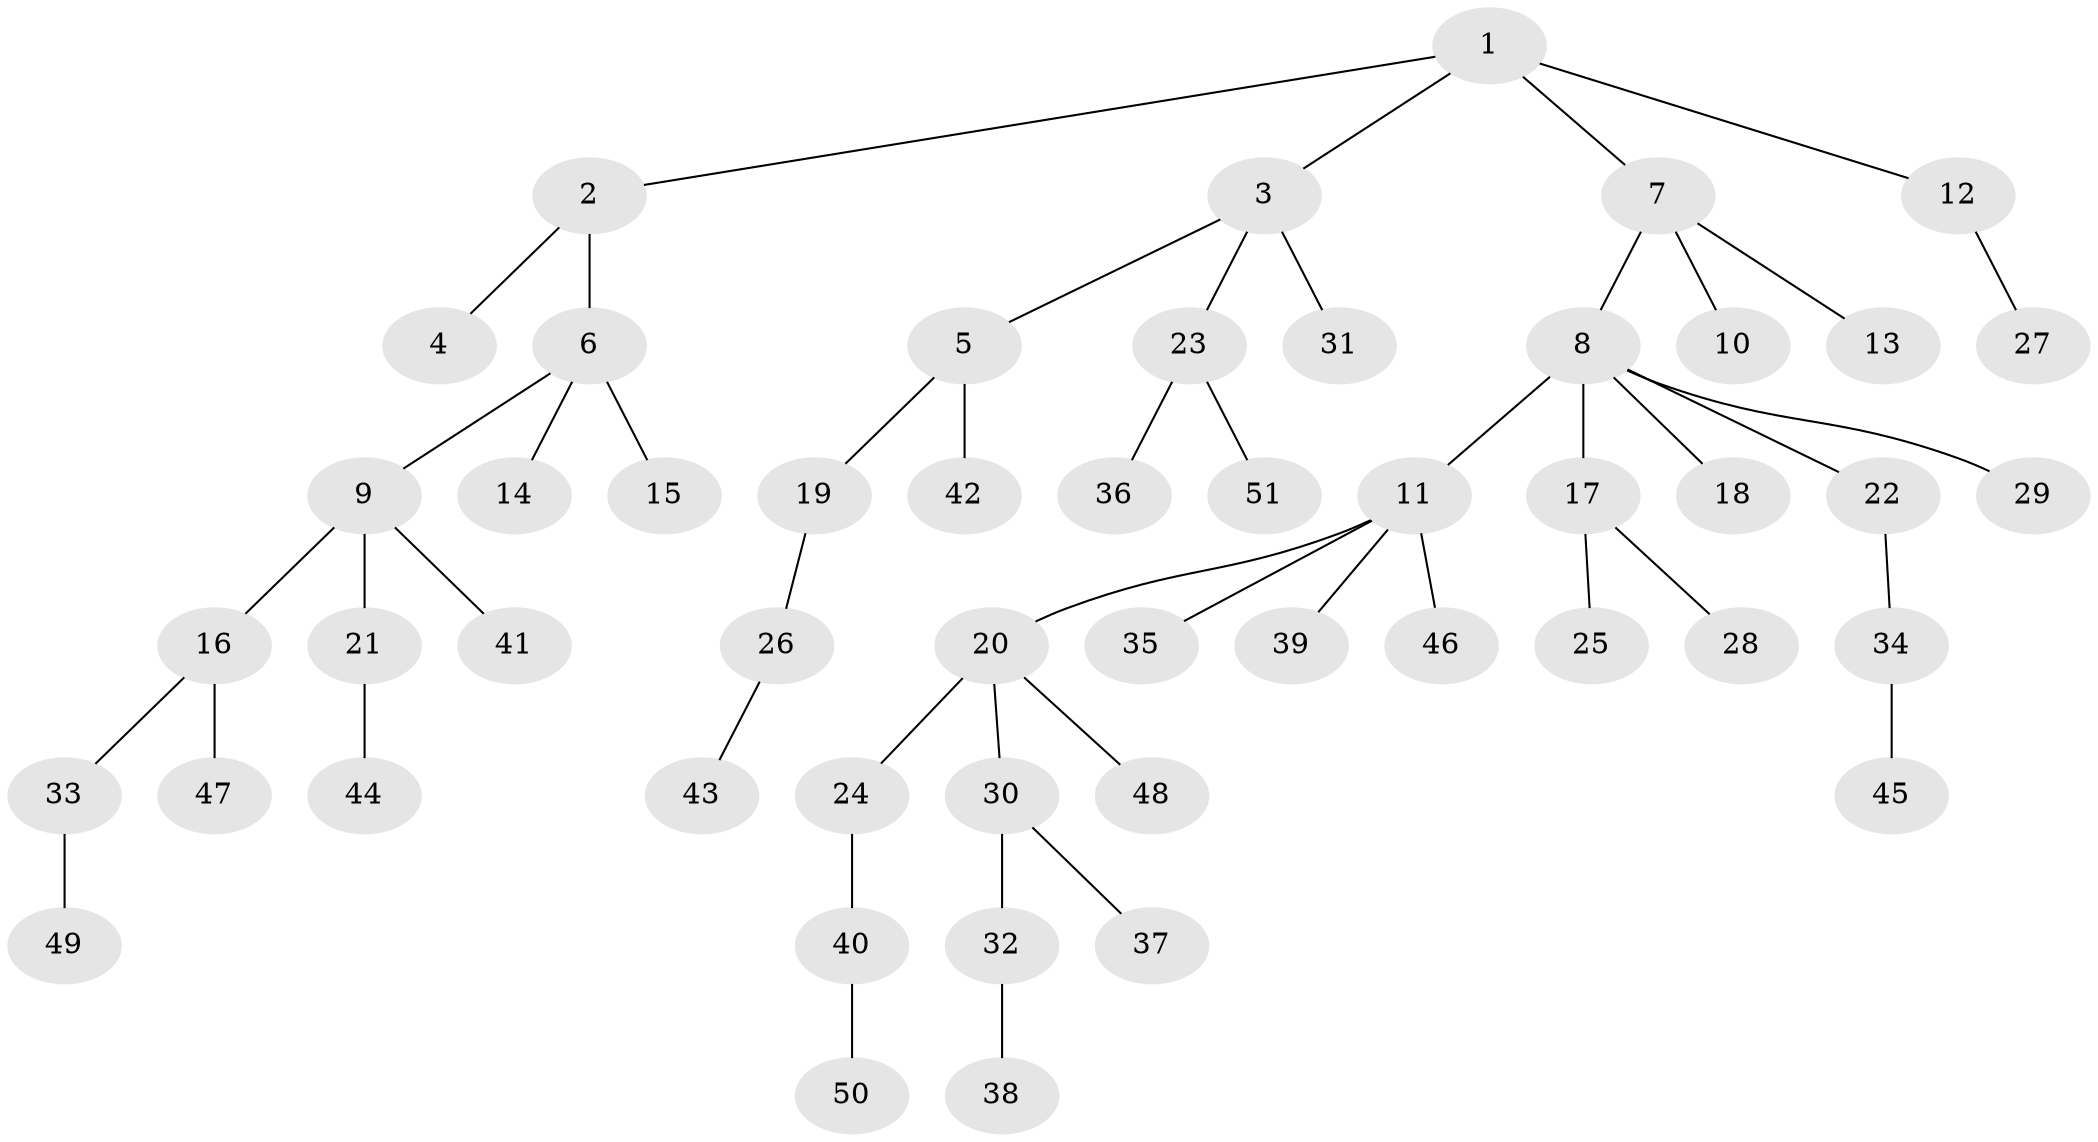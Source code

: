 // Generated by graph-tools (version 1.1) at 2025/36/03/09/25 02:36:36]
// undirected, 51 vertices, 50 edges
graph export_dot {
graph [start="1"]
  node [color=gray90,style=filled];
  1;
  2;
  3;
  4;
  5;
  6;
  7;
  8;
  9;
  10;
  11;
  12;
  13;
  14;
  15;
  16;
  17;
  18;
  19;
  20;
  21;
  22;
  23;
  24;
  25;
  26;
  27;
  28;
  29;
  30;
  31;
  32;
  33;
  34;
  35;
  36;
  37;
  38;
  39;
  40;
  41;
  42;
  43;
  44;
  45;
  46;
  47;
  48;
  49;
  50;
  51;
  1 -- 2;
  1 -- 3;
  1 -- 7;
  1 -- 12;
  2 -- 4;
  2 -- 6;
  3 -- 5;
  3 -- 23;
  3 -- 31;
  5 -- 19;
  5 -- 42;
  6 -- 9;
  6 -- 14;
  6 -- 15;
  7 -- 8;
  7 -- 10;
  7 -- 13;
  8 -- 11;
  8 -- 17;
  8 -- 18;
  8 -- 22;
  8 -- 29;
  9 -- 16;
  9 -- 21;
  9 -- 41;
  11 -- 20;
  11 -- 35;
  11 -- 39;
  11 -- 46;
  12 -- 27;
  16 -- 33;
  16 -- 47;
  17 -- 25;
  17 -- 28;
  19 -- 26;
  20 -- 24;
  20 -- 30;
  20 -- 48;
  21 -- 44;
  22 -- 34;
  23 -- 36;
  23 -- 51;
  24 -- 40;
  26 -- 43;
  30 -- 32;
  30 -- 37;
  32 -- 38;
  33 -- 49;
  34 -- 45;
  40 -- 50;
}
